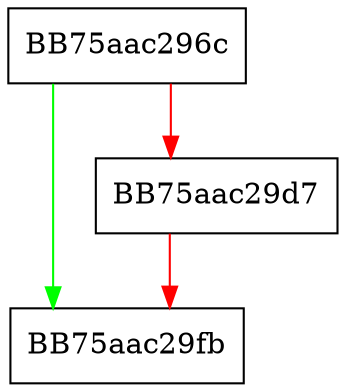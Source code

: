 digraph Reset {
  node [shape="box"];
  graph [splines=ortho];
  BB75aac296c -> BB75aac29fb [color="green"];
  BB75aac296c -> BB75aac29d7 [color="red"];
  BB75aac29d7 -> BB75aac29fb [color="red"];
}